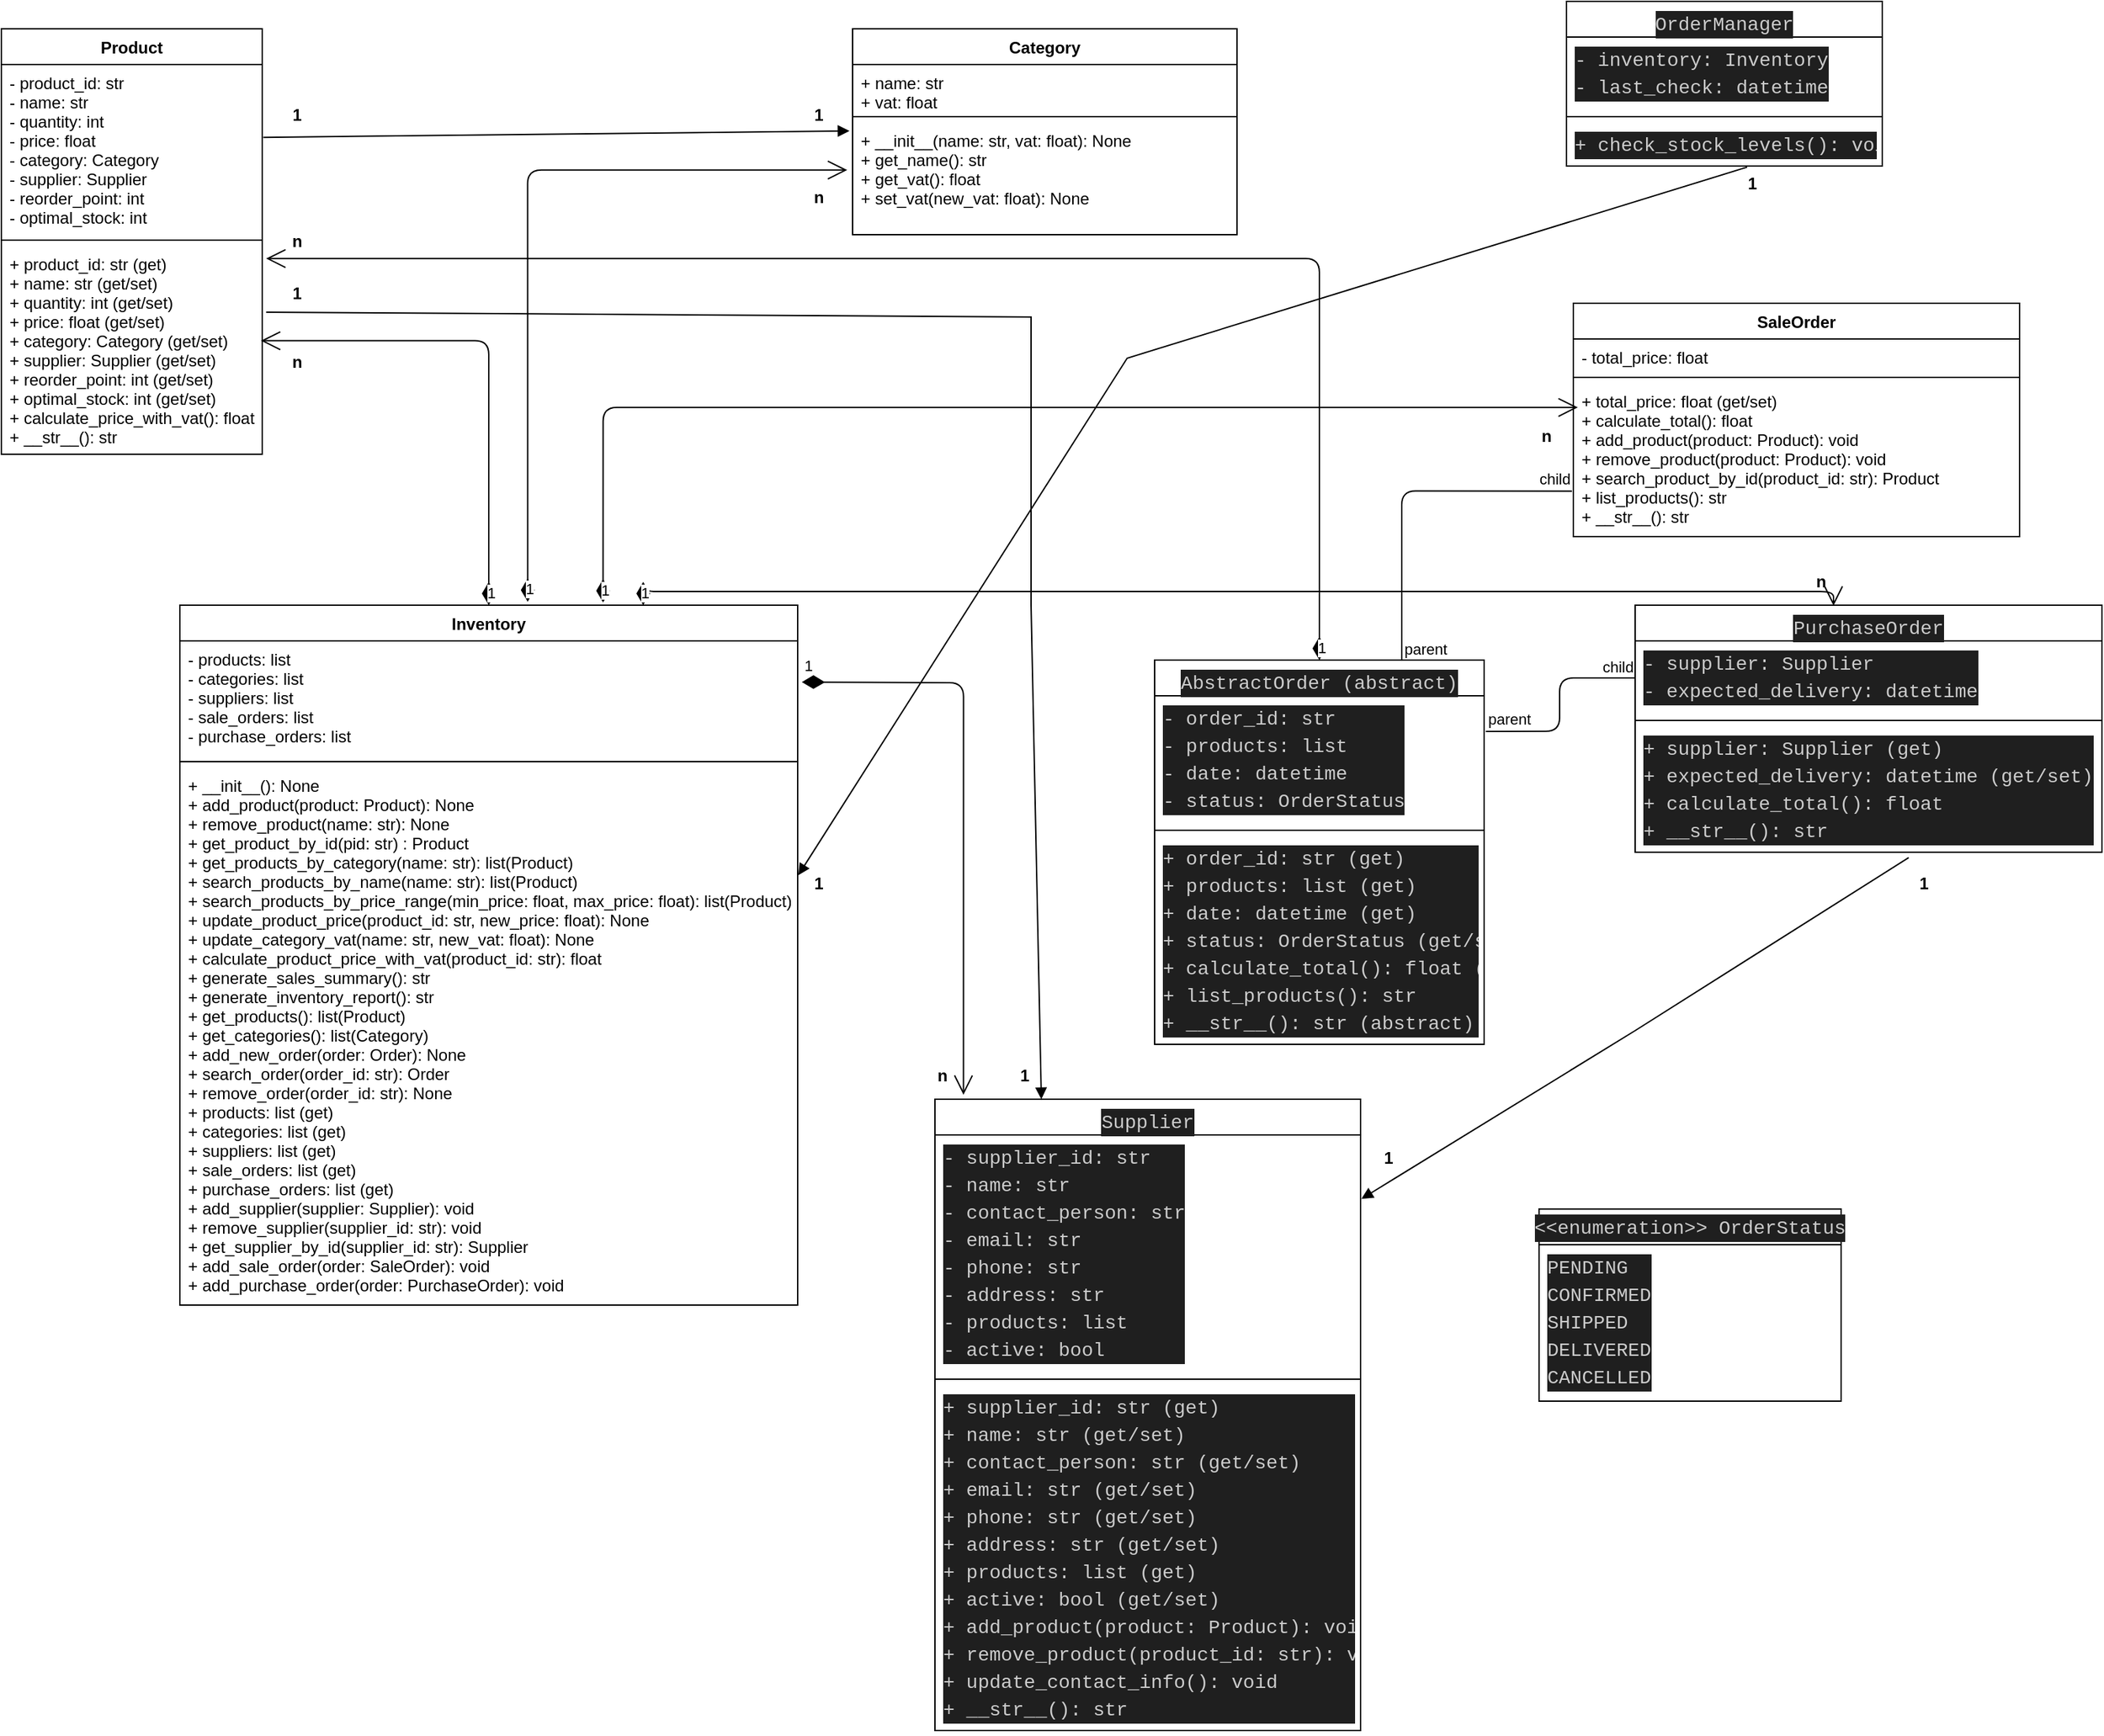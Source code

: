 <mxfile>
    <diagram id="1alBiejeFZ0fAzC5Gt0E" name="Page-1">
        <mxGraphModel dx="507" dy="292" grid="1" gridSize="10" guides="1" tooltips="1" connect="1" arrows="1" fold="1" page="1" pageScale="1" pageWidth="850" pageHeight="1100" math="0" shadow="0">
            <root>
                <mxCell id="0"/>
                <mxCell id="1" parent="0"/>
                <mxCell id="6" value="Product" style="swimlane;fontStyle=1;align=center;verticalAlign=top;childLayout=stackLayout;horizontal=1;startSize=26;horizontalStack=0;resizeParent=1;resizeParentMax=0;resizeLast=0;collapsible=1;marginBottom=0;" parent="1" vertex="1">
                    <mxGeometry x="50" y="120" width="190" height="310" as="geometry"/>
                </mxCell>
                <mxCell id="7" value="- product_id: str&#xa;- name: str&#xa;- quantity: int&#xa;- price: float&#xa;- category: Category&#xa;- supplier: Supplier&#xa;- reorder_point: int&#xa;- optimal_stock: int" style="text;strokeColor=none;fillColor=none;align=left;verticalAlign=top;spacingLeft=4;spacingRight=4;overflow=hidden;rotatable=0;points=[[0,0.5],[1,0.5]];portConstraint=eastwest;" parent="6" vertex="1">
                    <mxGeometry y="26" width="190" height="124" as="geometry"/>
                </mxCell>
                <mxCell id="8" value="" style="line;strokeWidth=1;fillColor=none;align=left;verticalAlign=middle;spacingTop=-1;spacingLeft=3;spacingRight=3;rotatable=0;labelPosition=right;points=[];portConstraint=eastwest;strokeColor=inherit;" parent="6" vertex="1">
                    <mxGeometry y="150" width="190" height="8" as="geometry"/>
                </mxCell>
                <mxCell id="9" value="+ product_id: str (get)&#xa;+ name: str (get/set)&#xa;+ quantity: int (get/set)&#xa;+ price: float (get/set)&#xa;+ category: Category (get/set)&#xa;+ supplier: Supplier (get/set)&#xa;+ reorder_point: int (get/set)&#xa;+ optimal_stock: int (get/set)&#xa;+ calculate_price_with_vat(): float&#xa;+ __str__(): str" style="text;strokeColor=none;fillColor=none;align=left;verticalAlign=top;spacingLeft=4;spacingRight=4;overflow=hidden;rotatable=0;points=[[0,0.5],[1,0.5]];portConstraint=eastwest;" parent="6" vertex="1">
                    <mxGeometry y="158" width="190" height="152" as="geometry"/>
                </mxCell>
                <mxCell id="14" value="Category" style="swimlane;fontStyle=1;align=center;verticalAlign=top;childLayout=stackLayout;horizontal=1;startSize=26;horizontalStack=0;resizeParent=1;resizeParentMax=0;resizeLast=0;collapsible=1;marginBottom=0;" parent="1" vertex="1">
                    <mxGeometry x="670" y="120" width="280" height="150" as="geometry"/>
                </mxCell>
                <mxCell id="15" value="+ name: str&#xa;+ vat: float" style="text;strokeColor=none;fillColor=none;align=left;verticalAlign=top;spacingLeft=4;spacingRight=4;overflow=hidden;rotatable=0;points=[[0,0.5],[1,0.5]];portConstraint=eastwest;" parent="14" vertex="1">
                    <mxGeometry y="26" width="280" height="34" as="geometry"/>
                </mxCell>
                <mxCell id="16" value="" style="line;strokeWidth=1;fillColor=none;align=left;verticalAlign=middle;spacingTop=-1;spacingLeft=3;spacingRight=3;rotatable=0;labelPosition=right;points=[];portConstraint=eastwest;strokeColor=inherit;" parent="14" vertex="1">
                    <mxGeometry y="60" width="280" height="8" as="geometry"/>
                </mxCell>
                <mxCell id="17" value="+ __init__(name: str, vat: float): None&#xa;+ get_name(): str&#xa;+ get_vat(): float&#xa;+ set_vat(new_vat: float): None" style="text;strokeColor=none;fillColor=none;align=left;verticalAlign=top;spacingLeft=4;spacingRight=4;overflow=hidden;rotatable=0;points=[[0,0.5],[1,0.5]];portConstraint=eastwest;" parent="14" vertex="1">
                    <mxGeometry y="68" width="280" height="82" as="geometry"/>
                </mxCell>
                <mxCell id="19" value="Inventory" style="swimlane;fontStyle=1;align=center;verticalAlign=top;childLayout=stackLayout;horizontal=1;startSize=26;horizontalStack=0;resizeParent=1;resizeParentMax=0;resizeLast=0;collapsible=1;marginBottom=0;" parent="1" vertex="1">
                    <mxGeometry x="180" y="540" width="450" height="510" as="geometry"/>
                </mxCell>
                <mxCell id="20" value="- products: list&#xa;- categories: list&#xa;- suppliers: list&#xa;- sale_orders: list&#xa;- purchase_orders: list" style="text;strokeColor=none;fillColor=none;align=left;verticalAlign=top;spacingLeft=4;spacingRight=4;overflow=hidden;rotatable=0;points=[[0,0.5],[1,0.5]];portConstraint=eastwest;" parent="19" vertex="1">
                    <mxGeometry y="26" width="450" height="84" as="geometry"/>
                </mxCell>
                <mxCell id="21" value="" style="line;strokeWidth=1;fillColor=none;align=left;verticalAlign=middle;spacingTop=-1;spacingLeft=3;spacingRight=3;rotatable=0;labelPosition=right;points=[];portConstraint=eastwest;strokeColor=inherit;" parent="19" vertex="1">
                    <mxGeometry y="110" width="450" height="8" as="geometry"/>
                </mxCell>
                <mxCell id="22" value="+ __init__(): None&#xa;+ add_product(product: Product): None&#xa;+ remove_product(name: str): None&#xa;+ get_product_by_id(pid: str) : Product&#xa;+ get_products_by_category(name: str): list(Product)&#xa;+ search_products_by_name(name: str): list(Product)&#xa;+ search_products_by_price_range(min_price: float, max_price: float): list(Product)&#xa;+ update_product_price(product_id: str, new_price: float): None&#xa;+ update_category_vat(name: str, new_vat: float): None&#xa;+ calculate_product_price_with_vat(product_id: str): float&#xa;+ generate_sales_summary(): str&#xa;+ generate_inventory_report(): str&#xa;+ get_products(): list(Product)&#xa;+ get_categories(): list(Category)&#xa;+ add_new_order(order: Order): None&#xa;+ search_order(order_id: str): Order&#xa;+ remove_order(order_id: str): None&#xa;+ products: list (get)&#xa;+ categories: list (get)&#xa;+ suppliers: list (get)&#xa;+ sale_orders: list (get)&#xa;+ purchase_orders: list (get)&#xa;+ add_supplier(supplier: Supplier): void&#xa;+ remove_supplier(supplier_id: str): void&#xa;+ get_supplier_by_id(supplier_id: str): Supplier&#xa;+ add_sale_order(order: SaleOrder): void&#xa;+ add_purchase_order(order: PurchaseOrder): void" style="text;strokeColor=none;fillColor=none;align=left;verticalAlign=top;spacingLeft=4;spacingRight=4;overflow=hidden;rotatable=0;points=[[0,0.5],[1,0.5]];portConstraint=eastwest;" parent="19" vertex="1">
                    <mxGeometry y="118" width="450" height="392" as="geometry"/>
                </mxCell>
                <mxCell id="25" value="SaleOrder" style="swimlane;fontStyle=1;align=center;verticalAlign=top;childLayout=stackLayout;horizontal=1;startSize=26;horizontalStack=0;resizeParent=1;resizeParentMax=0;resizeLast=0;collapsible=1;marginBottom=0;" parent="1" vertex="1">
                    <mxGeometry x="1195" y="320" width="325" height="170" as="geometry"/>
                </mxCell>
                <mxCell id="26" value="- total_price: float" style="text;strokeColor=none;fillColor=none;align=left;verticalAlign=top;spacingLeft=4;spacingRight=4;overflow=hidden;rotatable=0;points=[[0,0.5],[1,0.5]];portConstraint=eastwest;" parent="25" vertex="1">
                    <mxGeometry y="26" width="325" height="24" as="geometry"/>
                </mxCell>
                <mxCell id="27" value="" style="line;strokeWidth=1;fillColor=none;align=left;verticalAlign=middle;spacingTop=-1;spacingLeft=3;spacingRight=3;rotatable=0;labelPosition=right;points=[];portConstraint=eastwest;strokeColor=inherit;" parent="25" vertex="1">
                    <mxGeometry y="50" width="325" height="8" as="geometry"/>
                </mxCell>
                <mxCell id="28" value="+ total_price: float (get/set)&#xa;+ calculate_total(): float&#xa;+ add_product(product: Product): void&#xa;+ remove_product(product: Product): void&#xa;+ search_product_by_id(product_id: str): Product&#xa;+ list_products(): str&#xa;+ __str__(): str" style="text;strokeColor=none;fillColor=none;align=left;verticalAlign=top;spacingLeft=4;spacingRight=4;overflow=hidden;rotatable=0;points=[[0,0.5],[1,0.5]];portConstraint=eastwest;" parent="25" vertex="1">
                    <mxGeometry y="58" width="325" height="112" as="geometry"/>
                </mxCell>
                <mxCell id="39" value="&lt;div style=&quot;color: #cccccc;background-color: #1f1f1f;font-family: Consolas, &#39;Courier New&#39;, monospace;font-weight: normal;font-size: 14px;line-height: 20px;white-space: pre;&quot;&gt;&lt;span style=&quot;color: #cccccc;&quot;&gt;AbstractOrder (abstract)&lt;/span&gt;&lt;/div&gt;" style="swimlane;fontStyle=1;align=center;verticalAlign=top;childLayout=stackLayout;horizontal=1;startSize=26;horizontalStack=0;resizeParent=1;resizeParentMax=0;resizeLast=0;collapsible=1;marginBottom=0;whiteSpace=wrap;html=1;" vertex="1" parent="1">
                    <mxGeometry x="890" y="580" width="240" height="280" as="geometry"/>
                </mxCell>
                <mxCell id="40" value="&lt;div style=&quot;color: rgb(204, 204, 204); background-color: rgb(31, 31, 31); font-family: Consolas, &amp;quot;Courier New&amp;quot;, monospace; font-size: 14px; line-height: 20px; white-space: pre;&quot;&gt;&lt;div&gt;&lt;span style=&quot;color: #cccccc;&quot;&gt;- order_id: str&lt;/span&gt;&lt;/div&gt;&lt;div&gt;&lt;span style=&quot;color: #cccccc;&quot;&gt;- products: list&lt;/span&gt;&lt;/div&gt;&lt;div&gt;&lt;span style=&quot;color: #cccccc;&quot;&gt;- date: datetime&lt;/span&gt;&lt;/div&gt;&lt;div&gt;&lt;span style=&quot;color: #cccccc;&quot;&gt;- status: OrderStatus&lt;/span&gt;&lt;/div&gt;&lt;/div&gt;" style="text;strokeColor=none;fillColor=none;align=left;verticalAlign=top;spacingLeft=4;spacingRight=4;overflow=hidden;rotatable=0;points=[[0,0.5],[1,0.5]];portConstraint=eastwest;whiteSpace=wrap;html=1;" vertex="1" parent="39">
                    <mxGeometry y="26" width="240" height="94" as="geometry"/>
                </mxCell>
                <mxCell id="41" value="" style="line;strokeWidth=1;fillColor=none;align=left;verticalAlign=middle;spacingTop=-1;spacingLeft=3;spacingRight=3;rotatable=0;labelPosition=right;points=[];portConstraint=eastwest;strokeColor=inherit;" vertex="1" parent="39">
                    <mxGeometry y="120" width="240" height="8" as="geometry"/>
                </mxCell>
                <mxCell id="42" value="&lt;div style=&quot;color: rgb(204, 204, 204); background-color: rgb(31, 31, 31); font-family: Consolas, &amp;quot;Courier New&amp;quot;, monospace; font-size: 14px; line-height: 20px; white-space: pre;&quot;&gt;&lt;div&gt;&lt;span style=&quot;color: #cccccc;&quot;&gt;+ order_id: str (get)&lt;/span&gt;&lt;/div&gt;&lt;div&gt;&lt;span style=&quot;color: #cccccc;&quot;&gt;+ products: list (get)&lt;/span&gt;&lt;/div&gt;&lt;div&gt;&lt;span style=&quot;color: #cccccc;&quot;&gt;+ date: datetime (get)&lt;/span&gt;&lt;/div&gt;&lt;div&gt;&lt;span style=&quot;color: #cccccc;&quot;&gt;+ status: OrderStatus (get/set)&lt;/span&gt;&lt;/div&gt;&lt;div&gt;&lt;span style=&quot;color: #cccccc;&quot;&gt;+ calculate_total(): float (abstract)&lt;/span&gt;&lt;/div&gt;&lt;div&gt;&lt;span style=&quot;color: #cccccc;&quot;&gt;+ list_products(): str&lt;/span&gt;&lt;/div&gt;&lt;div&gt;&lt;span style=&quot;color: #cccccc;&quot;&gt;+ __str__(): str (abstract)&lt;/span&gt;&lt;/div&gt;&lt;/div&gt;" style="text;strokeColor=none;fillColor=none;align=left;verticalAlign=top;spacingLeft=4;spacingRight=4;overflow=hidden;rotatable=0;points=[[0,0.5],[1,0.5]];portConstraint=eastwest;whiteSpace=wrap;html=1;" vertex="1" parent="39">
                    <mxGeometry y="128" width="240" height="152" as="geometry"/>
                </mxCell>
                <mxCell id="43" value="&lt;div style=&quot;color: #cccccc;background-color: #1f1f1f;font-family: Consolas, &#39;Courier New&#39;, monospace;font-weight: normal;font-size: 14px;line-height: 20px;white-space: pre;&quot;&gt;&lt;span style=&quot;color: #cccccc;&quot;&gt;PurchaseOrder&lt;/span&gt;&lt;/div&gt;" style="swimlane;fontStyle=1;align=center;verticalAlign=top;childLayout=stackLayout;horizontal=1;startSize=26;horizontalStack=0;resizeParent=1;resizeParentMax=0;resizeLast=0;collapsible=1;marginBottom=0;whiteSpace=wrap;html=1;" vertex="1" parent="1">
                    <mxGeometry x="1240" y="540" width="340" height="180" as="geometry"/>
                </mxCell>
                <mxCell id="44" value="&lt;div style=&quot;color: rgb(204, 204, 204); background-color: rgb(31, 31, 31); font-family: Consolas, &amp;quot;Courier New&amp;quot;, monospace; font-size: 14px; line-height: 20px; white-space: pre;&quot;&gt;&lt;div&gt;&lt;span style=&quot;color: #cccccc;&quot;&gt;- supplier: Supplier&lt;/span&gt;&lt;/div&gt;&lt;div&gt;&lt;span style=&quot;color: #cccccc;&quot;&gt;- expected_delivery: datetime&lt;/span&gt;&lt;/div&gt;&lt;/div&gt;" style="text;strokeColor=none;fillColor=none;align=left;verticalAlign=top;spacingLeft=4;spacingRight=4;overflow=hidden;rotatable=0;points=[[0,0.5],[1,0.5]];portConstraint=eastwest;whiteSpace=wrap;html=1;" vertex="1" parent="43">
                    <mxGeometry y="26" width="340" height="54" as="geometry"/>
                </mxCell>
                <mxCell id="45" value="" style="line;strokeWidth=1;fillColor=none;align=left;verticalAlign=middle;spacingTop=-1;spacingLeft=3;spacingRight=3;rotatable=0;labelPosition=right;points=[];portConstraint=eastwest;strokeColor=inherit;" vertex="1" parent="43">
                    <mxGeometry y="80" width="340" height="8" as="geometry"/>
                </mxCell>
                <mxCell id="46" value="&lt;div style=&quot;color: rgb(204, 204, 204); background-color: rgb(31, 31, 31); font-family: Consolas, &amp;quot;Courier New&amp;quot;, monospace; font-size: 14px; line-height: 20px; white-space: pre;&quot;&gt;&lt;div&gt;&lt;span style=&quot;color: #cccccc;&quot;&gt;+ supplier: Supplier (get)&lt;/span&gt;&lt;/div&gt;&lt;div&gt;&lt;span style=&quot;color: #cccccc;&quot;&gt;+ expected_delivery: datetime (get/set)&lt;/span&gt;&lt;/div&gt;&lt;div&gt;&lt;span style=&quot;color: #cccccc;&quot;&gt;+ calculate_total(): float&lt;/span&gt;&lt;/div&gt;&lt;div&gt;&lt;span style=&quot;color: #cccccc;&quot;&gt;+ __str__(): str&lt;/span&gt;&lt;/div&gt;&lt;/div&gt;" style="text;strokeColor=none;fillColor=none;align=left;verticalAlign=top;spacingLeft=4;spacingRight=4;overflow=hidden;rotatable=0;points=[[0,0.5],[1,0.5]];portConstraint=eastwest;whiteSpace=wrap;html=1;" vertex="1" parent="43">
                    <mxGeometry y="88" width="340" height="92" as="geometry"/>
                </mxCell>
                <mxCell id="47" value="&lt;div style=&quot;color: #cccccc;background-color: #1f1f1f;font-family: Consolas, &#39;Courier New&#39;, monospace;font-weight: normal;font-size: 14px;line-height: 20px;white-space: pre;&quot;&gt;&lt;span style=&quot;color: #cccccc;&quot;&gt;OrderManager&lt;/span&gt;&lt;/div&gt;" style="swimlane;fontStyle=1;align=center;verticalAlign=top;childLayout=stackLayout;horizontal=1;startSize=26;horizontalStack=0;resizeParent=1;resizeParentMax=0;resizeLast=0;collapsible=1;marginBottom=0;whiteSpace=wrap;html=1;" vertex="1" parent="1">
                    <mxGeometry x="1190" y="100" width="230" height="120" as="geometry"/>
                </mxCell>
                <mxCell id="48" value="&lt;div style=&quot;color: rgb(204, 204, 204); background-color: rgb(31, 31, 31); font-family: Consolas, &amp;quot;Courier New&amp;quot;, monospace; font-size: 14px; line-height: 20px; white-space: pre;&quot;&gt;&lt;div&gt;&lt;span style=&quot;color: #cccccc;&quot;&gt;- inventory: Inventory&lt;/span&gt;&lt;/div&gt;&lt;div&gt;&lt;span style=&quot;color: #cccccc;&quot;&gt;- last_check: datetime&lt;/span&gt;&lt;/div&gt;&lt;/div&gt;" style="text;strokeColor=none;fillColor=none;align=left;verticalAlign=top;spacingLeft=4;spacingRight=4;overflow=hidden;rotatable=0;points=[[0,0.5],[1,0.5]];portConstraint=eastwest;whiteSpace=wrap;html=1;" vertex="1" parent="47">
                    <mxGeometry y="26" width="230" height="54" as="geometry"/>
                </mxCell>
                <mxCell id="49" value="" style="line;strokeWidth=1;fillColor=none;align=left;verticalAlign=middle;spacingTop=-1;spacingLeft=3;spacingRight=3;rotatable=0;labelPosition=right;points=[];portConstraint=eastwest;strokeColor=inherit;" vertex="1" parent="47">
                    <mxGeometry y="80" width="230" height="8" as="geometry"/>
                </mxCell>
                <mxCell id="50" value="&lt;div style=&quot;color: rgb(204, 204, 204); background-color: rgb(31, 31, 31); font-family: Consolas, &amp;quot;Courier New&amp;quot;, monospace; font-size: 14px; line-height: 20px; white-space: pre;&quot;&gt;&lt;span style=&quot;color: #cccccc;&quot;&gt;+ check_stock_levels(): void&lt;/span&gt;&lt;/div&gt;" style="text;strokeColor=none;fillColor=none;align=left;verticalAlign=top;spacingLeft=4;spacingRight=4;overflow=hidden;rotatable=0;points=[[0,0.5],[1,0.5]];portConstraint=eastwest;whiteSpace=wrap;html=1;" vertex="1" parent="47">
                    <mxGeometry y="88" width="230" height="32" as="geometry"/>
                </mxCell>
                <mxCell id="51" value="&lt;div style=&quot;color: #cccccc;background-color: #1f1f1f;font-family: Consolas, &#39;Courier New&#39;, monospace;font-weight: normal;font-size: 14px;line-height: 20px;white-space: pre;&quot;&gt;&lt;span style=&quot;color: #cccccc;&quot;&gt;Supplier&lt;/span&gt;&lt;/div&gt;" style="swimlane;fontStyle=1;align=center;verticalAlign=top;childLayout=stackLayout;horizontal=1;startSize=26;horizontalStack=0;resizeParent=1;resizeParentMax=0;resizeLast=0;collapsible=1;marginBottom=0;whiteSpace=wrap;html=1;" vertex="1" parent="1">
                    <mxGeometry x="730" y="900" width="310" height="460" as="geometry"/>
                </mxCell>
                <mxCell id="52" value="&lt;div style=&quot;color: rgb(204, 204, 204); background-color: rgb(31, 31, 31); font-family: Consolas, &amp;quot;Courier New&amp;quot;, monospace; font-size: 14px; line-height: 20px; white-space: pre;&quot;&gt;&lt;div&gt;&lt;span style=&quot;color: #cccccc;&quot;&gt;- supplier_id: str&lt;/span&gt;&lt;/div&gt;&lt;div&gt;&lt;span style=&quot;color: #cccccc;&quot;&gt;- name: str&lt;/span&gt;&lt;/div&gt;&lt;div&gt;&lt;span style=&quot;color: #cccccc;&quot;&gt;- contact_person: str&lt;/span&gt;&lt;/div&gt;&lt;div&gt;&lt;span style=&quot;color: #cccccc;&quot;&gt;- email: str&lt;/span&gt;&lt;/div&gt;&lt;div&gt;&lt;span style=&quot;color: #cccccc;&quot;&gt;- phone: str&lt;/span&gt;&lt;/div&gt;&lt;div&gt;&lt;span style=&quot;color: #cccccc;&quot;&gt;- address: str&lt;/span&gt;&lt;/div&gt;&lt;div&gt;&lt;span style=&quot;color: #cccccc;&quot;&gt;- products: list&lt;/span&gt;&lt;/div&gt;&lt;div&gt;&lt;span style=&quot;color: #cccccc;&quot;&gt;- active: bool&lt;/span&gt;&lt;/div&gt;&lt;/div&gt;" style="text;strokeColor=none;fillColor=none;align=left;verticalAlign=top;spacingLeft=4;spacingRight=4;overflow=hidden;rotatable=0;points=[[0,0.5],[1,0.5]];portConstraint=eastwest;whiteSpace=wrap;html=1;" vertex="1" parent="51">
                    <mxGeometry y="26" width="310" height="174" as="geometry"/>
                </mxCell>
                <mxCell id="53" value="" style="line;strokeWidth=1;fillColor=none;align=left;verticalAlign=middle;spacingTop=-1;spacingLeft=3;spacingRight=3;rotatable=0;labelPosition=right;points=[];portConstraint=eastwest;strokeColor=inherit;" vertex="1" parent="51">
                    <mxGeometry y="200" width="310" height="8" as="geometry"/>
                </mxCell>
                <mxCell id="54" value="&lt;div style=&quot;color: rgb(204, 204, 204); background-color: rgb(31, 31, 31); font-family: Consolas, &amp;quot;Courier New&amp;quot;, monospace; font-size: 14px; line-height: 20px; white-space: pre;&quot;&gt;&lt;div&gt;&lt;span style=&quot;color: #cccccc;&quot;&gt;+ supplier_id: str (get)&lt;/span&gt;&lt;/div&gt;&lt;div&gt;&lt;span style=&quot;color: #cccccc;&quot;&gt;+ name: str (get/set)&lt;/span&gt;&lt;/div&gt;&lt;div&gt;&lt;span style=&quot;color: #cccccc;&quot;&gt;+ contact_person: str (get/set)&lt;/span&gt;&lt;/div&gt;&lt;div&gt;&lt;span style=&quot;color: #cccccc;&quot;&gt;+ email: str (get/set)&lt;/span&gt;&lt;/div&gt;&lt;div&gt;&lt;span style=&quot;color: #cccccc;&quot;&gt;+ phone: str (get/set)&lt;/span&gt;&lt;/div&gt;&lt;div&gt;&lt;span style=&quot;color: #cccccc;&quot;&gt;+ address: str (get/set)&lt;/span&gt;&lt;/div&gt;&lt;div&gt;&lt;span style=&quot;color: #cccccc;&quot;&gt;+ products: list (get)&lt;/span&gt;&lt;/div&gt;&lt;div&gt;&lt;span style=&quot;color: #cccccc;&quot;&gt;+ active: bool (get/set)&lt;/span&gt;&lt;/div&gt;&lt;div&gt;&lt;span style=&quot;color: #cccccc;&quot;&gt;+ add_product(product: Product): void&lt;/span&gt;&lt;/div&gt;&lt;div&gt;&lt;span style=&quot;color: #cccccc;&quot;&gt;+ remove_product(product_id: str): void&lt;/span&gt;&lt;/div&gt;&lt;div&gt;&lt;span style=&quot;color: #cccccc;&quot;&gt;+ update_contact_info(): void&lt;/span&gt;&lt;/div&gt;&lt;div&gt;&lt;span style=&quot;color: #cccccc;&quot;&gt;+ __str__(): str&lt;/span&gt;&lt;/div&gt;&lt;/div&gt;" style="text;strokeColor=none;fillColor=none;align=left;verticalAlign=top;spacingLeft=4;spacingRight=4;overflow=hidden;rotatable=0;points=[[0,0.5],[1,0.5]];portConstraint=eastwest;whiteSpace=wrap;html=1;" vertex="1" parent="51">
                    <mxGeometry y="208" width="310" height="252" as="geometry"/>
                </mxCell>
                <mxCell id="55" value="&lt;div style=&quot;color: rgb(204, 204, 204); background-color: rgb(31, 31, 31); font-family: Consolas, &amp;quot;Courier New&amp;quot;, monospace; font-size: 14px; line-height: 20px; white-space: pre;&quot;&gt;&lt;div style=&quot;color: rgb(204, 204, 204); background-color: rgb(31, 31, 31); line-height: 20px;&quot;&gt;&lt;div&gt;&lt;span style=&quot;color: #cccccc;&quot;&gt;&amp;lt;&amp;lt;enumeration&amp;gt;&amp;gt; &lt;/span&gt;&lt;span style=&quot;color: rgb(204, 204, 204);&quot;&gt;OrderStatus&lt;/span&gt;&lt;/div&gt;&lt;/div&gt;&lt;/div&gt;" style="swimlane;fontStyle=0;childLayout=stackLayout;horizontal=1;startSize=26;fillColor=none;horizontalStack=0;resizeParent=1;resizeParentMax=0;resizeLast=0;collapsible=1;marginBottom=0;whiteSpace=wrap;html=1;" vertex="1" parent="1">
                    <mxGeometry x="1170" y="980" width="220" height="140" as="geometry"/>
                </mxCell>
                <mxCell id="56" value="&lt;div style=&quot;color: rgb(204, 204, 204); background-color: rgb(31, 31, 31); font-family: Consolas, &amp;quot;Courier New&amp;quot;, monospace; font-size: 14px; line-height: 20px; white-space: pre;&quot;&gt;&lt;div&gt;&lt;span style=&quot;color: #cccccc;&quot;&gt;PENDING&lt;/span&gt;&lt;/div&gt;&lt;div&gt;&lt;span style=&quot;color: #cccccc;&quot;&gt;CONFIRMED&lt;/span&gt;&lt;/div&gt;&lt;div&gt;&lt;span style=&quot;color: #cccccc;&quot;&gt;SHIPPED&lt;/span&gt;&lt;/div&gt;&lt;div&gt;&lt;span style=&quot;color: #cccccc;&quot;&gt;DELIVERED&lt;/span&gt;&lt;/div&gt;&lt;div&gt;&lt;span style=&quot;color: #cccccc;&quot;&gt;CANCELLED&lt;/span&gt;&lt;/div&gt;&lt;/div&gt;" style="text;strokeColor=none;fillColor=none;align=left;verticalAlign=top;spacingLeft=4;spacingRight=4;overflow=hidden;rotatable=0;points=[[0,0.5],[1,0.5]];portConstraint=eastwest;whiteSpace=wrap;html=1;" vertex="1" parent="55">
                    <mxGeometry y="26" width="220" height="114" as="geometry"/>
                </mxCell>
                <mxCell id="61" value="" style="html=1;verticalAlign=bottom;endArrow=block;curved=0;rounded=0;exitX=1.004;exitY=0.428;exitDx=0;exitDy=0;entryX=-0.008;entryY=0.078;entryDx=0;entryDy=0;entryPerimeter=0;exitPerimeter=0;" edge="1" parent="1" source="7" target="17">
                    <mxGeometry width="80" relative="1" as="geometry">
                        <mxPoint x="380" y="250" as="sourcePoint"/>
                        <mxPoint x="460" y="250" as="targetPoint"/>
                    </mxGeometry>
                </mxCell>
                <mxCell id="62" value="1" style="text;align=center;fontStyle=1;verticalAlign=middle;spacingLeft=3;spacingRight=3;strokeColor=none;rotatable=0;points=[[0,0.5],[1,0.5]];portConstraint=eastwest;html=1;" vertex="1" parent="1">
                    <mxGeometry x="250" y="170" width="30" height="26" as="geometry"/>
                </mxCell>
                <mxCell id="63" value="1" style="text;align=center;fontStyle=1;verticalAlign=middle;spacingLeft=3;spacingRight=3;strokeColor=none;rotatable=0;points=[[0,0.5],[1,0.5]];portConstraint=eastwest;html=1;" vertex="1" parent="1">
                    <mxGeometry x="630" y="170" width="30" height="26" as="geometry"/>
                </mxCell>
                <mxCell id="64" value="" style="html=1;verticalAlign=bottom;endArrow=block;curved=0;rounded=0;exitX=1.015;exitY=0.319;exitDx=0;exitDy=0;entryX=0.25;entryY=0;entryDx=0;entryDy=0;exitPerimeter=0;" edge="1" parent="1" source="9" target="51">
                    <mxGeometry width="80" relative="1" as="geometry">
                        <mxPoint x="241" y="267" as="sourcePoint"/>
                        <mxPoint x="870" y="840" as="targetPoint"/>
                        <Array as="points">
                            <mxPoint x="800" y="330"/>
                            <mxPoint x="800" y="540"/>
                        </Array>
                    </mxGeometry>
                </mxCell>
                <mxCell id="65" value="1" style="text;align=center;fontStyle=1;verticalAlign=middle;spacingLeft=3;spacingRight=3;strokeColor=none;rotatable=0;points=[[0,0.5],[1,0.5]];portConstraint=eastwest;html=1;" vertex="1" parent="1">
                    <mxGeometry x="250" y="300" width="30" height="26" as="geometry"/>
                </mxCell>
                <mxCell id="66" value="1" style="text;align=center;fontStyle=1;verticalAlign=middle;spacingLeft=3;spacingRight=3;strokeColor=none;rotatable=0;points=[[0,0.5],[1,0.5]];portConstraint=eastwest;html=1;" vertex="1" parent="1">
                    <mxGeometry x="780" y="870" width="30" height="26" as="geometry"/>
                </mxCell>
                <mxCell id="68" value="1" style="endArrow=open;html=1;endSize=12;startArrow=diamondThin;startSize=14;startFill=1;edgeStyle=orthogonalEdgeStyle;align=left;verticalAlign=bottom;exitX=0.5;exitY=0;exitDx=0;exitDy=0;entryX=0.995;entryY=0.456;entryDx=0;entryDy=0;entryPerimeter=0;" edge="1" parent="1" source="19" target="9">
                    <mxGeometry x="-1" y="3" relative="1" as="geometry">
                        <mxPoint x="290" y="420" as="sourcePoint"/>
                        <mxPoint x="450" y="420" as="targetPoint"/>
                    </mxGeometry>
                </mxCell>
                <mxCell id="69" value="n" style="text;align=center;fontStyle=1;verticalAlign=middle;spacingLeft=3;spacingRight=3;strokeColor=none;rotatable=0;points=[[0,0.5],[1,0.5]];portConstraint=eastwest;html=1;" vertex="1" parent="1">
                    <mxGeometry x="250" y="350" width="30" height="26" as="geometry"/>
                </mxCell>
                <mxCell id="70" value="1" style="endArrow=open;html=1;endSize=12;startArrow=diamondThin;startSize=14;startFill=1;edgeStyle=orthogonalEdgeStyle;align=left;verticalAlign=bottom;exitX=0.563;exitY=-0.005;exitDx=0;exitDy=0;entryX=-0.014;entryY=0.426;entryDx=0;entryDy=0;entryPerimeter=0;exitPerimeter=0;" edge="1" parent="1" source="19" target="17">
                    <mxGeometry x="-1" y="3" relative="1" as="geometry">
                        <mxPoint x="596" y="513" as="sourcePoint"/>
                        <mxPoint x="430" y="320" as="targetPoint"/>
                    </mxGeometry>
                </mxCell>
                <mxCell id="71" value="n" style="text;align=center;fontStyle=1;verticalAlign=middle;spacingLeft=3;spacingRight=3;strokeColor=none;rotatable=0;points=[[0,0.5],[1,0.5]];portConstraint=eastwest;html=1;" vertex="1" parent="1">
                    <mxGeometry x="630" y="230" width="30" height="26" as="geometry"/>
                </mxCell>
                <mxCell id="72" value="1" style="endArrow=open;html=1;endSize=12;startArrow=diamondThin;startSize=14;startFill=1;edgeStyle=orthogonalEdgeStyle;align=left;verticalAlign=bottom;entryX=0.067;entryY=-0.007;entryDx=0;entryDy=0;entryPerimeter=0;" edge="1" parent="1" target="51">
                    <mxGeometry x="-1" y="3" relative="1" as="geometry">
                        <mxPoint x="633" y="596" as="sourcePoint"/>
                        <mxPoint x="750" y="710" as="targetPoint"/>
                    </mxGeometry>
                </mxCell>
                <mxCell id="73" value="n" style="text;align=center;fontStyle=1;verticalAlign=middle;spacingLeft=3;spacingRight=3;strokeColor=none;rotatable=0;points=[[0,0.5],[1,0.5]];portConstraint=eastwest;html=1;" vertex="1" parent="1">
                    <mxGeometry x="720" y="870" width="30" height="26" as="geometry"/>
                </mxCell>
                <mxCell id="74" value="1" style="endArrow=open;html=1;endSize=12;startArrow=diamondThin;startSize=14;startFill=1;edgeStyle=orthogonalEdgeStyle;align=left;verticalAlign=bottom;exitX=0.685;exitY=-0.004;exitDx=0;exitDy=0;exitPerimeter=0;entryX=0.01;entryY=0.16;entryDx=0;entryDy=0;entryPerimeter=0;" edge="1" parent="1" source="19" target="28">
                    <mxGeometry x="-1" y="3" relative="1" as="geometry">
                        <mxPoint x="443" y="547" as="sourcePoint"/>
                        <mxPoint x="1000" y="340" as="targetPoint"/>
                    </mxGeometry>
                </mxCell>
                <mxCell id="75" value="n" style="text;align=center;fontStyle=1;verticalAlign=middle;spacingLeft=3;spacingRight=3;strokeColor=none;rotatable=0;points=[[0,0.5],[1,0.5]];portConstraint=eastwest;html=1;" vertex="1" parent="1">
                    <mxGeometry x="1160" y="404" width="30" height="26" as="geometry"/>
                </mxCell>
                <mxCell id="76" value="1" style="endArrow=open;html=1;endSize=12;startArrow=diamondThin;startSize=14;startFill=1;edgeStyle=orthogonalEdgeStyle;align=left;verticalAlign=bottom;exitX=0.75;exitY=0;exitDx=0;exitDy=0;entryX=0.425;entryY=0.002;entryDx=0;entryDy=0;entryPerimeter=0;" edge="1" parent="1" source="19" target="43">
                    <mxGeometry x="-1" y="3" relative="1" as="geometry">
                        <mxPoint x="498" y="548" as="sourcePoint"/>
                        <mxPoint x="1208" y="406" as="targetPoint"/>
                    </mxGeometry>
                </mxCell>
                <mxCell id="77" value="n" style="text;align=center;fontStyle=1;verticalAlign=middle;spacingLeft=3;spacingRight=3;strokeColor=none;rotatable=0;points=[[0,0.5],[1,0.5]];portConstraint=eastwest;html=1;" vertex="1" parent="1">
                    <mxGeometry x="1360" y="510" width="30" height="26" as="geometry"/>
                </mxCell>
                <mxCell id="78" value="1" style="endArrow=open;html=1;endSize=12;startArrow=diamondThin;startSize=14;startFill=1;edgeStyle=orthogonalEdgeStyle;align=left;verticalAlign=bottom;exitX=0.5;exitY=0;exitDx=0;exitDy=0;entryX=1.015;entryY=0.062;entryDx=0;entryDy=0;entryPerimeter=0;" edge="1" parent="1" source="39" target="9">
                    <mxGeometry x="-1" y="3" relative="1" as="geometry">
                        <mxPoint x="940" y="580" as="sourcePoint"/>
                        <mxPoint x="470" y="300" as="targetPoint"/>
                    </mxGeometry>
                </mxCell>
                <mxCell id="79" value="n" style="text;align=center;fontStyle=1;verticalAlign=middle;spacingLeft=3;spacingRight=3;strokeColor=none;rotatable=0;points=[[0,0.5],[1,0.5]];portConstraint=eastwest;html=1;" vertex="1" parent="1">
                    <mxGeometry x="250" y="262" width="30" height="26" as="geometry"/>
                </mxCell>
                <mxCell id="80" value="" style="endArrow=none;html=1;edgeStyle=orthogonalEdgeStyle;exitX=0.75;exitY=0;exitDx=0;exitDy=0;entryX=-0.003;entryY=0.704;entryDx=0;entryDy=0;entryPerimeter=0;" edge="1" parent="1" source="39" target="28">
                    <mxGeometry relative="1" as="geometry">
                        <mxPoint x="810" y="560" as="sourcePoint"/>
                        <mxPoint x="1090" y="450" as="targetPoint"/>
                    </mxGeometry>
                </mxCell>
                <mxCell id="81" value="parent" style="edgeLabel;resizable=0;html=1;align=left;verticalAlign=bottom;" connectable="0" vertex="1" parent="80">
                    <mxGeometry x="-1" relative="1" as="geometry"/>
                </mxCell>
                <mxCell id="82" value="child" style="edgeLabel;resizable=0;html=1;align=right;verticalAlign=bottom;" connectable="0" vertex="1" parent="80">
                    <mxGeometry x="1" relative="1" as="geometry"/>
                </mxCell>
                <mxCell id="83" value="" style="endArrow=none;html=1;edgeStyle=orthogonalEdgeStyle;exitX=1.005;exitY=0.276;exitDx=0;exitDy=0;entryX=0;entryY=0.5;entryDx=0;entryDy=0;exitPerimeter=0;" edge="1" parent="1" source="40" target="44">
                    <mxGeometry relative="1" as="geometry">
                        <mxPoint x="1080" y="590" as="sourcePoint"/>
                        <mxPoint x="1204" y="467" as="targetPoint"/>
                    </mxGeometry>
                </mxCell>
                <mxCell id="84" value="parent" style="edgeLabel;resizable=0;html=1;align=left;verticalAlign=bottom;" connectable="0" vertex="1" parent="83">
                    <mxGeometry x="-1" relative="1" as="geometry"/>
                </mxCell>
                <mxCell id="85" value="child" style="edgeLabel;resizable=0;html=1;align=right;verticalAlign=bottom;" connectable="0" vertex="1" parent="83">
                    <mxGeometry x="1" relative="1" as="geometry"/>
                </mxCell>
                <mxCell id="86" value="" style="html=1;verticalAlign=bottom;endArrow=block;curved=0;rounded=0;entryX=1.002;entryY=0.268;entryDx=0;entryDy=0;exitX=0.586;exitY=1.043;exitDx=0;exitDy=0;exitPerimeter=0;entryPerimeter=0;" edge="1" parent="1" source="46" target="52">
                    <mxGeometry width="80" relative="1" as="geometry">
                        <mxPoint x="1180" y="560" as="sourcePoint"/>
                        <mxPoint x="820" y="654.233" as="targetPoint"/>
                        <Array as="points">
                            <mxPoint x="1240" y="850"/>
                        </Array>
                    </mxGeometry>
                </mxCell>
                <mxCell id="87" value="1" style="text;align=center;fontStyle=1;verticalAlign=middle;spacingLeft=3;spacingRight=3;strokeColor=none;rotatable=0;points=[[0,0.5],[1,0.5]];portConstraint=eastwest;html=1;" vertex="1" parent="1">
                    <mxGeometry x="1050" y="930" width="20" height="26" as="geometry"/>
                </mxCell>
                <mxCell id="88" value="1" style="text;align=center;fontStyle=1;verticalAlign=middle;spacingLeft=3;spacingRight=3;strokeColor=none;rotatable=0;points=[[0,0.5],[1,0.5]];portConstraint=eastwest;html=1;" vertex="1" parent="1">
                    <mxGeometry x="1440" y="730" width="20" height="26" as="geometry"/>
                </mxCell>
                <mxCell id="89" value="" style="html=1;verticalAlign=bottom;endArrow=block;curved=0;rounded=0;entryX=1.001;entryY=0.201;entryDx=0;entryDy=0;exitX=0.572;exitY=1.025;exitDx=0;exitDy=0;exitPerimeter=0;entryPerimeter=0;" edge="1" parent="1" source="50" target="22">
                    <mxGeometry width="80" relative="1" as="geometry">
                        <mxPoint x="1449" y="734" as="sourcePoint"/>
                        <mxPoint x="1051" y="983" as="targetPoint"/>
                        <Array as="points">
                            <mxPoint x="870" y="360"/>
                        </Array>
                    </mxGeometry>
                </mxCell>
                <mxCell id="90" value="1" style="text;align=center;fontStyle=1;verticalAlign=middle;spacingLeft=3;spacingRight=3;strokeColor=none;rotatable=0;points=[[0,0.5],[1,0.5]];portConstraint=eastwest;html=1;" vertex="1" parent="1">
                    <mxGeometry x="630" y="730" width="30" height="26" as="geometry"/>
                </mxCell>
                <mxCell id="91" value="1" style="text;align=center;fontStyle=1;verticalAlign=middle;spacingLeft=3;spacingRight=3;strokeColor=none;rotatable=0;points=[[0,0.5],[1,0.5]];portConstraint=eastwest;html=1;" vertex="1" parent="1">
                    <mxGeometry x="1310" y="220" width="30" height="26" as="geometry"/>
                </mxCell>
            </root>
        </mxGraphModel>
    </diagram>
</mxfile>